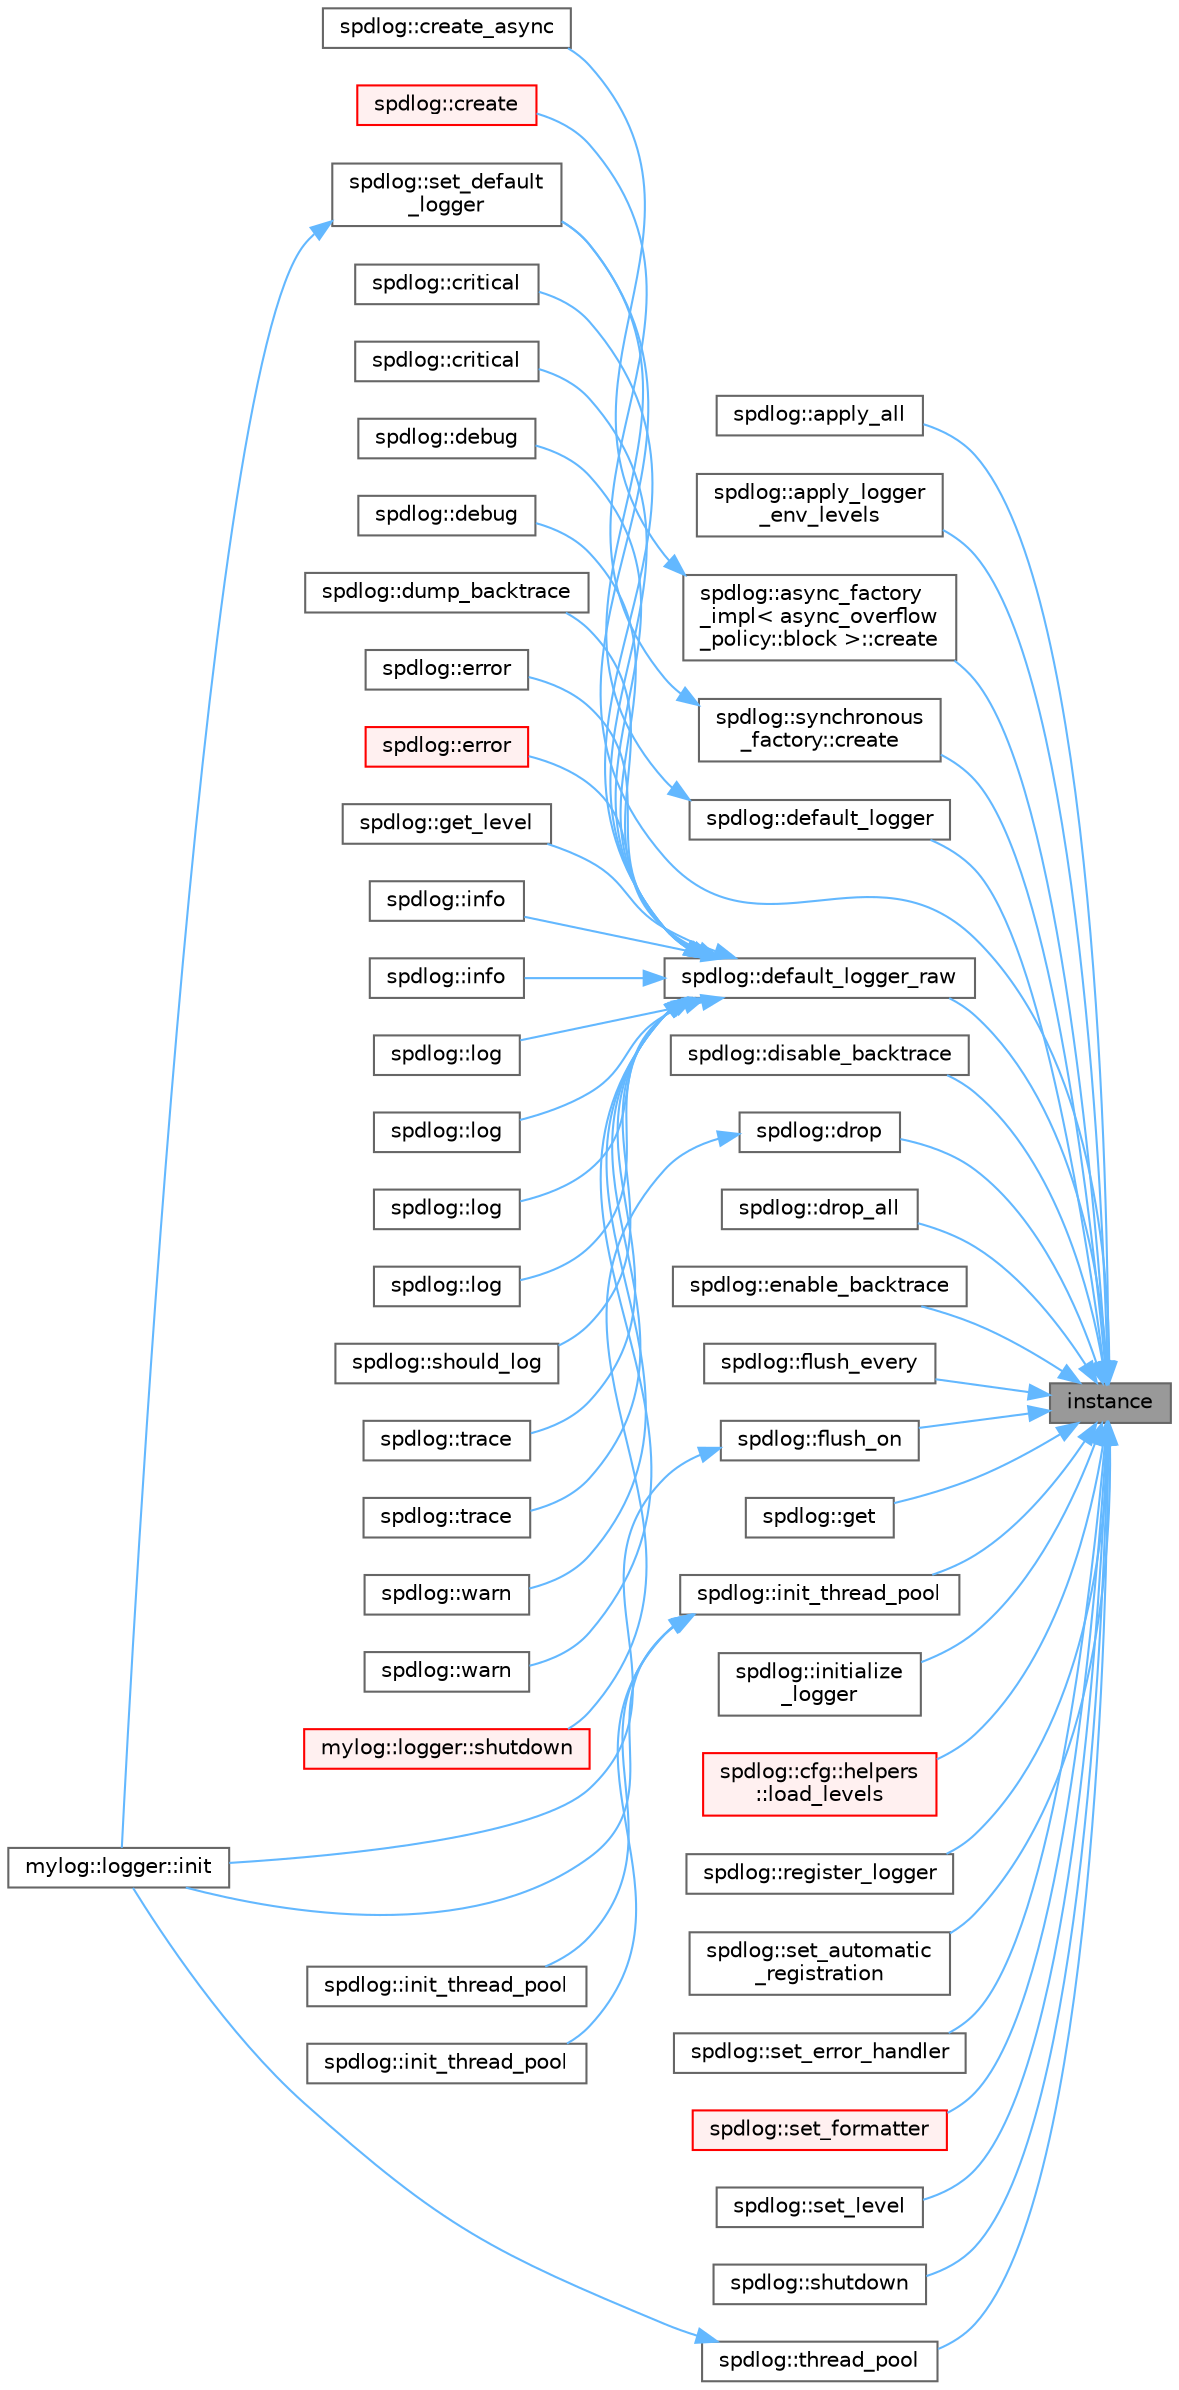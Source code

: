 digraph "instance"
{
 // LATEX_PDF_SIZE
  bgcolor="transparent";
  edge [fontname=Helvetica,fontsize=10,labelfontname=Helvetica,labelfontsize=10];
  node [fontname=Helvetica,fontsize=10,shape=box,height=0.2,width=0.4];
  rankdir="RL";
  Node1 [id="Node000001",label="instance",height=0.2,width=0.4,color="gray40", fillcolor="grey60", style="filled", fontcolor="black",tooltip=" "];
  Node1 -> Node2 [id="edge1_Node000001_Node000002",dir="back",color="steelblue1",style="solid",tooltip=" "];
  Node2 [id="Node000002",label="spdlog::apply_all",height=0.2,width=0.4,color="grey40", fillcolor="white", style="filled",URL="$namespacespdlog.html#aaa15bc702c8af7eb99be98ca15565284",tooltip=" "];
  Node1 -> Node3 [id="edge2_Node000001_Node000003",dir="back",color="steelblue1",style="solid",tooltip=" "];
  Node3 [id="Node000003",label="spdlog::apply_logger\l_env_levels",height=0.2,width=0.4,color="grey40", fillcolor="white", style="filled",URL="$namespacespdlog.html#aca43d7d268b517be0c17b098ef2ff7e6",tooltip=" "];
  Node1 -> Node4 [id="edge3_Node000001_Node000004",dir="back",color="steelblue1",style="solid",tooltip=" "];
  Node4 [id="Node000004",label="spdlog::async_factory\l_impl\< async_overflow\l_policy::block \>::create",height=0.2,width=0.4,color="grey40", fillcolor="white", style="filled",URL="$structspdlog_1_1async__factory__impl.html#a47a0ada31a3098e801c98d3abc4e190d",tooltip=" "];
  Node4 -> Node5 [id="edge4_Node000004_Node000005",dir="back",color="steelblue1",style="solid",tooltip=" "];
  Node5 [id="Node000005",label="spdlog::create_async",height=0.2,width=0.4,color="grey40", fillcolor="white", style="filled",URL="$namespacespdlog.html#a2791cb1f0e9dacdbe5e40e0dcee9b48a",tooltip=" "];
  Node1 -> Node6 [id="edge5_Node000001_Node000006",dir="back",color="steelblue1",style="solid",tooltip=" "];
  Node6 [id="Node000006",label="spdlog::synchronous\l_factory::create",height=0.2,width=0.4,color="grey40", fillcolor="white", style="filled",URL="$structspdlog_1_1synchronous__factory.html#a10b377a65f5b2b7431ac2152a9dfef30",tooltip=" "];
  Node6 -> Node7 [id="edge6_Node000006_Node000007",dir="back",color="steelblue1",style="solid",tooltip=" "];
  Node7 [id="Node000007",label="spdlog::create",height=0.2,width=0.4,color="red", fillcolor="#FFF0F0", style="filled",URL="$namespacespdlog.html#a642ab88060b3fe4316fb7aaef68cc82e",tooltip=" "];
  Node1 -> Node55 [id="edge7_Node000001_Node000055",dir="back",color="steelblue1",style="solid",tooltip=" "];
  Node55 [id="Node000055",label="spdlog::default_logger",height=0.2,width=0.4,color="grey40", fillcolor="white", style="filled",URL="$namespacespdlog.html#ab3dc5a1c90dbb5a3b92b69245df7eee9",tooltip=" "];
  Node55 -> Node56 [id="edge8_Node000055_Node000056",dir="back",color="steelblue1",style="solid",tooltip=" "];
  Node56 [id="Node000056",label="spdlog::set_default\l_logger",height=0.2,width=0.4,color="grey40", fillcolor="white", style="filled",URL="$namespacespdlog.html#aaf7abb61f4604a4d4af6017b4ecce0d7",tooltip=" "];
  Node56 -> Node57 [id="edge9_Node000056_Node000057",dir="back",color="steelblue1",style="solid",tooltip=" "];
  Node57 [id="Node000057",label="mylog::logger::init",height=0.2,width=0.4,color="grey40", fillcolor="white", style="filled",URL="$classmylog_1_1logger.html#a717ce65eabfcc05166b6f8ab43b63322",tooltip=" "];
  Node1 -> Node58 [id="edge10_Node000001_Node000058",dir="back",color="steelblue1",style="solid",tooltip=" "];
  Node58 [id="Node000058",label="spdlog::default_logger_raw",height=0.2,width=0.4,color="grey40", fillcolor="white", style="filled",URL="$namespacespdlog.html#a90396e8b0e996aa25620b98a72a10c32",tooltip=" "];
  Node58 -> Node59 [id="edge11_Node000058_Node000059",dir="back",color="steelblue1",style="solid",tooltip=" "];
  Node59 [id="Node000059",label="spdlog::critical",height=0.2,width=0.4,color="grey40", fillcolor="white", style="filled",URL="$namespacespdlog.html#ab6a163705b4b7b484edd55987a08f1d4",tooltip=" "];
  Node58 -> Node60 [id="edge12_Node000058_Node000060",dir="back",color="steelblue1",style="solid",tooltip=" "];
  Node60 [id="Node000060",label="spdlog::critical",height=0.2,width=0.4,color="grey40", fillcolor="white", style="filled",URL="$namespacespdlog.html#a3bc38fe2e266cd88a11092ba276f0589",tooltip=" "];
  Node58 -> Node61 [id="edge13_Node000058_Node000061",dir="back",color="steelblue1",style="solid",tooltip=" "];
  Node61 [id="Node000061",label="spdlog::debug",height=0.2,width=0.4,color="grey40", fillcolor="white", style="filled",URL="$namespacespdlog.html#a2888c4a560900eb6ea5954150356e38d",tooltip=" "];
  Node58 -> Node62 [id="edge14_Node000058_Node000062",dir="back",color="steelblue1",style="solid",tooltip=" "];
  Node62 [id="Node000062",label="spdlog::debug",height=0.2,width=0.4,color="grey40", fillcolor="white", style="filled",URL="$namespacespdlog.html#a5f1e5b936d564ae9f562c0af8eb97f5e",tooltip=" "];
  Node58 -> Node63 [id="edge15_Node000058_Node000063",dir="back",color="steelblue1",style="solid",tooltip=" "];
  Node63 [id="Node000063",label="spdlog::dump_backtrace",height=0.2,width=0.4,color="grey40", fillcolor="white", style="filled",URL="$namespacespdlog.html#a926b904a27ac4fea7b8e8843594b8225",tooltip=" "];
  Node58 -> Node64 [id="edge16_Node000058_Node000064",dir="back",color="steelblue1",style="solid",tooltip=" "];
  Node64 [id="Node000064",label="spdlog::error",height=0.2,width=0.4,color="grey40", fillcolor="white", style="filled",URL="$namespacespdlog.html#aa230e4955966f873faf46f689716dd13",tooltip=" "];
  Node58 -> Node65 [id="edge17_Node000058_Node000065",dir="back",color="steelblue1",style="solid",tooltip=" "];
  Node65 [id="Node000065",label="spdlog::error",height=0.2,width=0.4,color="red", fillcolor="#FFF0F0", style="filled",URL="$namespacespdlog.html#adde4fa11bc7a2fe3f67c2bc42e9edd52",tooltip=" "];
  Node58 -> Node67 [id="edge18_Node000058_Node000067",dir="back",color="steelblue1",style="solid",tooltip=" "];
  Node67 [id="Node000067",label="spdlog::get_level",height=0.2,width=0.4,color="grey40", fillcolor="white", style="filled",URL="$namespacespdlog.html#adb4458879d061615675272ddee84efda",tooltip=" "];
  Node58 -> Node68 [id="edge19_Node000058_Node000068",dir="back",color="steelblue1",style="solid",tooltip=" "];
  Node68 [id="Node000068",label="spdlog::info",height=0.2,width=0.4,color="grey40", fillcolor="white", style="filled",URL="$namespacespdlog.html#a0ff25ac0956c7315e8d6ed3ab7a07fc2",tooltip=" "];
  Node58 -> Node69 [id="edge20_Node000058_Node000069",dir="back",color="steelblue1",style="solid",tooltip=" "];
  Node69 [id="Node000069",label="spdlog::info",height=0.2,width=0.4,color="grey40", fillcolor="white", style="filled",URL="$namespacespdlog.html#a114ee73bc12b6420d35b08bc2909a374",tooltip=" "];
  Node58 -> Node70 [id="edge21_Node000058_Node000070",dir="back",color="steelblue1",style="solid",tooltip=" "];
  Node70 [id="Node000070",label="spdlog::log",height=0.2,width=0.4,color="grey40", fillcolor="white", style="filled",URL="$namespacespdlog.html#ad789b30e281156bdc664c3d1a19a2718",tooltip=" "];
  Node58 -> Node71 [id="edge22_Node000058_Node000071",dir="back",color="steelblue1",style="solid",tooltip=" "];
  Node71 [id="Node000071",label="spdlog::log",height=0.2,width=0.4,color="grey40", fillcolor="white", style="filled",URL="$namespacespdlog.html#a1e20e706a3605878def870ad0f334863",tooltip=" "];
  Node58 -> Node72 [id="edge23_Node000058_Node000072",dir="back",color="steelblue1",style="solid",tooltip=" "];
  Node72 [id="Node000072",label="spdlog::log",height=0.2,width=0.4,color="grey40", fillcolor="white", style="filled",URL="$namespacespdlog.html#a1cd8feeb2f5b10c2c9b91e4b5bad55d2",tooltip=" "];
  Node58 -> Node73 [id="edge24_Node000058_Node000073",dir="back",color="steelblue1",style="solid",tooltip=" "];
  Node73 [id="Node000073",label="spdlog::log",height=0.2,width=0.4,color="grey40", fillcolor="white", style="filled",URL="$namespacespdlog.html#ab9b3b6b35cdd9d51b6c45ac2b0707631",tooltip=" "];
  Node58 -> Node74 [id="edge25_Node000058_Node000074",dir="back",color="steelblue1",style="solid",tooltip=" "];
  Node74 [id="Node000074",label="spdlog::should_log",height=0.2,width=0.4,color="grey40", fillcolor="white", style="filled",URL="$namespacespdlog.html#a7259085ea8c96761c85423ed52b5aee8",tooltip=" "];
  Node58 -> Node75 [id="edge26_Node000058_Node000075",dir="back",color="steelblue1",style="solid",tooltip=" "];
  Node75 [id="Node000075",label="spdlog::trace",height=0.2,width=0.4,color="grey40", fillcolor="white", style="filled",URL="$namespacespdlog.html#a5f1175d61d75e06c7f4068f51015a187",tooltip=" "];
  Node58 -> Node76 [id="edge27_Node000058_Node000076",dir="back",color="steelblue1",style="solid",tooltip=" "];
  Node76 [id="Node000076",label="spdlog::trace",height=0.2,width=0.4,color="grey40", fillcolor="white", style="filled",URL="$namespacespdlog.html#a421f1f1832a21013959f201619192c6d",tooltip=" "];
  Node58 -> Node77 [id="edge28_Node000058_Node000077",dir="back",color="steelblue1",style="solid",tooltip=" "];
  Node77 [id="Node000077",label="spdlog::warn",height=0.2,width=0.4,color="grey40", fillcolor="white", style="filled",URL="$namespacespdlog.html#a996f741cd041b1322e70645d7cf4e3a2",tooltip=" "];
  Node58 -> Node78 [id="edge29_Node000058_Node000078",dir="back",color="steelblue1",style="solid",tooltip=" "];
  Node78 [id="Node000078",label="spdlog::warn",height=0.2,width=0.4,color="grey40", fillcolor="white", style="filled",URL="$namespacespdlog.html#a204f40a9a17b0b0e07432edbebe58876",tooltip=" "];
  Node1 -> Node79 [id="edge30_Node000001_Node000079",dir="back",color="steelblue1",style="solid",tooltip=" "];
  Node79 [id="Node000079",label="spdlog::disable_backtrace",height=0.2,width=0.4,color="grey40", fillcolor="white", style="filled",URL="$namespacespdlog.html#ac1fb05cd031e32501de0632d92e63ce9",tooltip=" "];
  Node1 -> Node80 [id="edge31_Node000001_Node000080",dir="back",color="steelblue1",style="solid",tooltip=" "];
  Node80 [id="Node000080",label="spdlog::drop",height=0.2,width=0.4,color="grey40", fillcolor="white", style="filled",URL="$namespacespdlog.html#a0cdac34901f09a8ac955161e3a89b2bd",tooltip=" "];
  Node80 -> Node81 [id="edge32_Node000080_Node000081",dir="back",color="steelblue1",style="solid",tooltip=" "];
  Node81 [id="Node000081",label="mylog::logger::shutdown",height=0.2,width=0.4,color="red", fillcolor="#FFF0F0", style="filled",URL="$classmylog_1_1logger.html#a7861ee1569802186a619778efc85af13",tooltip=" "];
  Node1 -> Node83 [id="edge33_Node000001_Node000083",dir="back",color="steelblue1",style="solid",tooltip=" "];
  Node83 [id="Node000083",label="spdlog::drop_all",height=0.2,width=0.4,color="grey40", fillcolor="white", style="filled",URL="$namespacespdlog.html#a76da1ac2a67c8f53ec8d2b32f5042f2b",tooltip=" "];
  Node1 -> Node84 [id="edge34_Node000001_Node000084",dir="back",color="steelblue1",style="solid",tooltip=" "];
  Node84 [id="Node000084",label="spdlog::enable_backtrace",height=0.2,width=0.4,color="grey40", fillcolor="white", style="filled",URL="$namespacespdlog.html#ac7a551e683f7594f9c858d48f712b9a5",tooltip=" "];
  Node1 -> Node85 [id="edge35_Node000001_Node000085",dir="back",color="steelblue1",style="solid",tooltip=" "];
  Node85 [id="Node000085",label="spdlog::flush_every",height=0.2,width=0.4,color="grey40", fillcolor="white", style="filled",URL="$namespacespdlog.html#a5b0b28d2bf03e1545f5ed53f422d4ea1",tooltip=" "];
  Node1 -> Node86 [id="edge36_Node000001_Node000086",dir="back",color="steelblue1",style="solid",tooltip=" "];
  Node86 [id="Node000086",label="spdlog::flush_on",height=0.2,width=0.4,color="grey40", fillcolor="white", style="filled",URL="$namespacespdlog.html#a08274a24d08e4881a651d693d6c370d9",tooltip=" "];
  Node86 -> Node57 [id="edge37_Node000086_Node000057",dir="back",color="steelblue1",style="solid",tooltip=" "];
  Node1 -> Node87 [id="edge38_Node000001_Node000087",dir="back",color="steelblue1",style="solid",tooltip=" "];
  Node87 [id="Node000087",label="spdlog::get",height=0.2,width=0.4,color="grey40", fillcolor="white", style="filled",URL="$namespacespdlog.html#a8cbceba6fe6f0a9fd99f72b36c1d354c",tooltip=" "];
  Node1 -> Node88 [id="edge39_Node000001_Node000088",dir="back",color="steelblue1",style="solid",tooltip=" "];
  Node88 [id="Node000088",label="spdlog::init_thread_pool",height=0.2,width=0.4,color="grey40", fillcolor="white", style="filled",URL="$namespacespdlog.html#a71e7d0a26bc526b8c09dafe922f985dd",tooltip=" "];
  Node88 -> Node57 [id="edge40_Node000088_Node000057",dir="back",color="steelblue1",style="solid",tooltip=" "];
  Node88 -> Node89 [id="edge41_Node000088_Node000089",dir="back",color="steelblue1",style="solid",tooltip=" "];
  Node89 [id="Node000089",label="spdlog::init_thread_pool",height=0.2,width=0.4,color="grey40", fillcolor="white", style="filled",URL="$namespacespdlog.html#aacc0c8b5267a5174394731e7cef29b2c",tooltip=" "];
  Node88 -> Node90 [id="edge42_Node000088_Node000090",dir="back",color="steelblue1",style="solid",tooltip=" "];
  Node90 [id="Node000090",label="spdlog::init_thread_pool",height=0.2,width=0.4,color="grey40", fillcolor="white", style="filled",URL="$namespacespdlog.html#a1966f93b12a94db65bbec41d0833a329",tooltip=" "];
  Node1 -> Node91 [id="edge43_Node000001_Node000091",dir="back",color="steelblue1",style="solid",tooltip=" "];
  Node91 [id="Node000091",label="spdlog::initialize\l_logger",height=0.2,width=0.4,color="grey40", fillcolor="white", style="filled",URL="$namespacespdlog.html#a24397a10a663b9f6729c8ee223a782fe",tooltip=" "];
  Node1 -> Node92 [id="edge44_Node000001_Node000092",dir="back",color="steelblue1",style="solid",tooltip=" "];
  Node92 [id="Node000092",label="spdlog::cfg::helpers\l::load_levels",height=0.2,width=0.4,color="red", fillcolor="#FFF0F0", style="filled",URL="$namespacespdlog_1_1cfg_1_1helpers.html#a2e663ae1aecd49c4ea3a6aef5d977fc6",tooltip=" "];
  Node1 -> Node96 [id="edge45_Node000001_Node000096",dir="back",color="steelblue1",style="solid",tooltip=" "];
  Node96 [id="Node000096",label="spdlog::register_logger",height=0.2,width=0.4,color="grey40", fillcolor="white", style="filled",URL="$namespacespdlog.html#a01e9a9895396ecdc3f4f30fb6e080ad8",tooltip=" "];
  Node1 -> Node97 [id="edge46_Node000001_Node000097",dir="back",color="steelblue1",style="solid",tooltip=" "];
  Node97 [id="Node000097",label="spdlog::set_automatic\l_registration",height=0.2,width=0.4,color="grey40", fillcolor="white", style="filled",URL="$namespacespdlog.html#abaa96458c50144268cd8a0312e2e57bb",tooltip=" "];
  Node1 -> Node56 [id="edge47_Node000001_Node000056",dir="back",color="steelblue1",style="solid",tooltip=" "];
  Node1 -> Node98 [id="edge48_Node000001_Node000098",dir="back",color="steelblue1",style="solid",tooltip=" "];
  Node98 [id="Node000098",label="spdlog::set_error_handler",height=0.2,width=0.4,color="grey40", fillcolor="white", style="filled",URL="$namespacespdlog.html#a3ee4b2edc95d177b6919c2c00baad659",tooltip=" "];
  Node1 -> Node99 [id="edge49_Node000001_Node000099",dir="back",color="steelblue1",style="solid",tooltip=" "];
  Node99 [id="Node000099",label="spdlog::set_formatter",height=0.2,width=0.4,color="red", fillcolor="#FFF0F0", style="filled",URL="$namespacespdlog.html#a12570b5050c29125646193fe4831628c",tooltip=" "];
  Node1 -> Node101 [id="edge50_Node000001_Node000101",dir="back",color="steelblue1",style="solid",tooltip=" "];
  Node101 [id="Node000101",label="spdlog::set_level",height=0.2,width=0.4,color="grey40", fillcolor="white", style="filled",URL="$namespacespdlog.html#af921e11c9f5b4a0c1f8c3aabd27b7325",tooltip=" "];
  Node1 -> Node102 [id="edge51_Node000001_Node000102",dir="back",color="steelblue1",style="solid",tooltip=" "];
  Node102 [id="Node000102",label="spdlog::shutdown",height=0.2,width=0.4,color="grey40", fillcolor="white", style="filled",URL="$namespacespdlog.html#a8bcc5aa16e076bf772f662ad1f3fb8b0",tooltip=" "];
  Node1 -> Node103 [id="edge52_Node000001_Node000103",dir="back",color="steelblue1",style="solid",tooltip=" "];
  Node103 [id="Node000103",label="spdlog::thread_pool",height=0.2,width=0.4,color="grey40", fillcolor="white", style="filled",URL="$namespacespdlog.html#a750bacd8a9e66c5ae91b45673a4902c4",tooltip=" "];
  Node103 -> Node57 [id="edge53_Node000103_Node000057",dir="back",color="steelblue1",style="solid",tooltip=" "];
}
